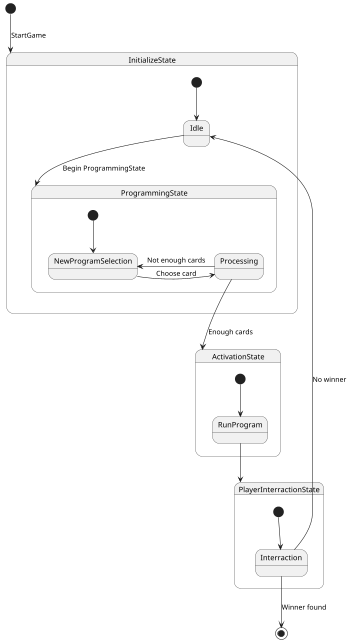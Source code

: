 @startuml
'https://plantuml.com/state-diagram

scale 350 width
[*] --> InitializeState : StartGame

state InitializeState {
  [*] --> Idle
  Idle --> ProgrammingState : Begin ProgrammingState
}

state ProgrammingState {
  [*] --> NewProgramSelection
  NewProgramSelection --L> Processing : Choose card
  Processing --L> NewProgramSelection: Not enough cards


}
Processing --> ActivationState: Enough cards

state ActivationState{
 [*] --> RunProgram
}
RunProgram --d> PlayerInterractionState

state PlayerInterractionState{
[*] --> Interraction

}

Interraction --u> Idle: No winner
Interraction --d> [*]: Winner found

@enduml